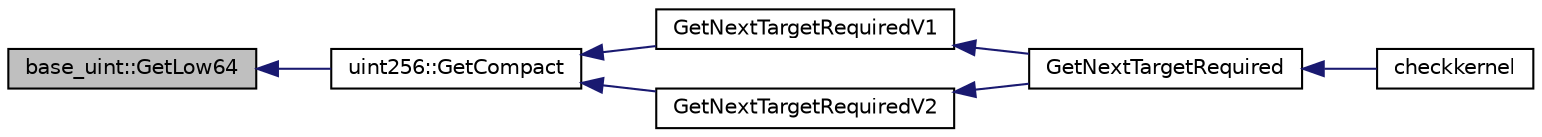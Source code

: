 digraph "base_uint::GetLow64"
{
  edge [fontname="Helvetica",fontsize="10",labelfontname="Helvetica",labelfontsize="10"];
  node [fontname="Helvetica",fontsize="10",shape=record];
  rankdir="LR";
  Node151 [label="base_uint::GetLow64",height=0.2,width=0.4,color="black", fillcolor="grey75", style="filled", fontcolor="black"];
  Node151 -> Node152 [dir="back",color="midnightblue",fontsize="10",style="solid",fontname="Helvetica"];
  Node152 [label="uint256::GetCompact",height=0.2,width=0.4,color="black", fillcolor="white", style="filled",URL="$classuint256.html#a62d6d46078edb8cdb742e2430a3b1998"];
  Node152 -> Node153 [dir="back",color="midnightblue",fontsize="10",style="solid",fontname="Helvetica"];
  Node153 [label="GetNextTargetRequiredV1",height=0.2,width=0.4,color="black", fillcolor="white", style="filled",URL="$proofs_8h.html#a206d1c747985d51a94cdfc830357114a",tooltip="Calculate difficulty using retarget algorithm V1 by maintaining target. "];
  Node153 -> Node154 [dir="back",color="midnightblue",fontsize="10",style="solid",fontname="Helvetica"];
  Node154 [label="GetNextTargetRequired",height=0.2,width=0.4,color="black", fillcolor="white", style="filled",URL="$proofs_8h.html#a868a58404bd61b6a82901f428d152bae",tooltip="Calculate difficulty using retarget algorithm by maintaining target. "];
  Node154 -> Node155 [dir="back",color="midnightblue",fontsize="10",style="solid",fontname="Helvetica"];
  Node155 [label="checkkernel",height=0.2,width=0.4,color="black", fillcolor="white", style="filled",URL="$rpcmining_8cpp.html#a36ee2284a7252841b8a62a9531b6acbc"];
  Node152 -> Node156 [dir="back",color="midnightblue",fontsize="10",style="solid",fontname="Helvetica"];
  Node156 [label="GetNextTargetRequiredV2",height=0.2,width=0.4,color="black", fillcolor="white", style="filled",URL="$proofs_8h.html#af2f79935ec3c4e7b1e9ab32ee4da0f06",tooltip="Calculate difficulty using retarget algorithm V2 by maintaining target. "];
  Node156 -> Node154 [dir="back",color="midnightblue",fontsize="10",style="solid",fontname="Helvetica"];
}
